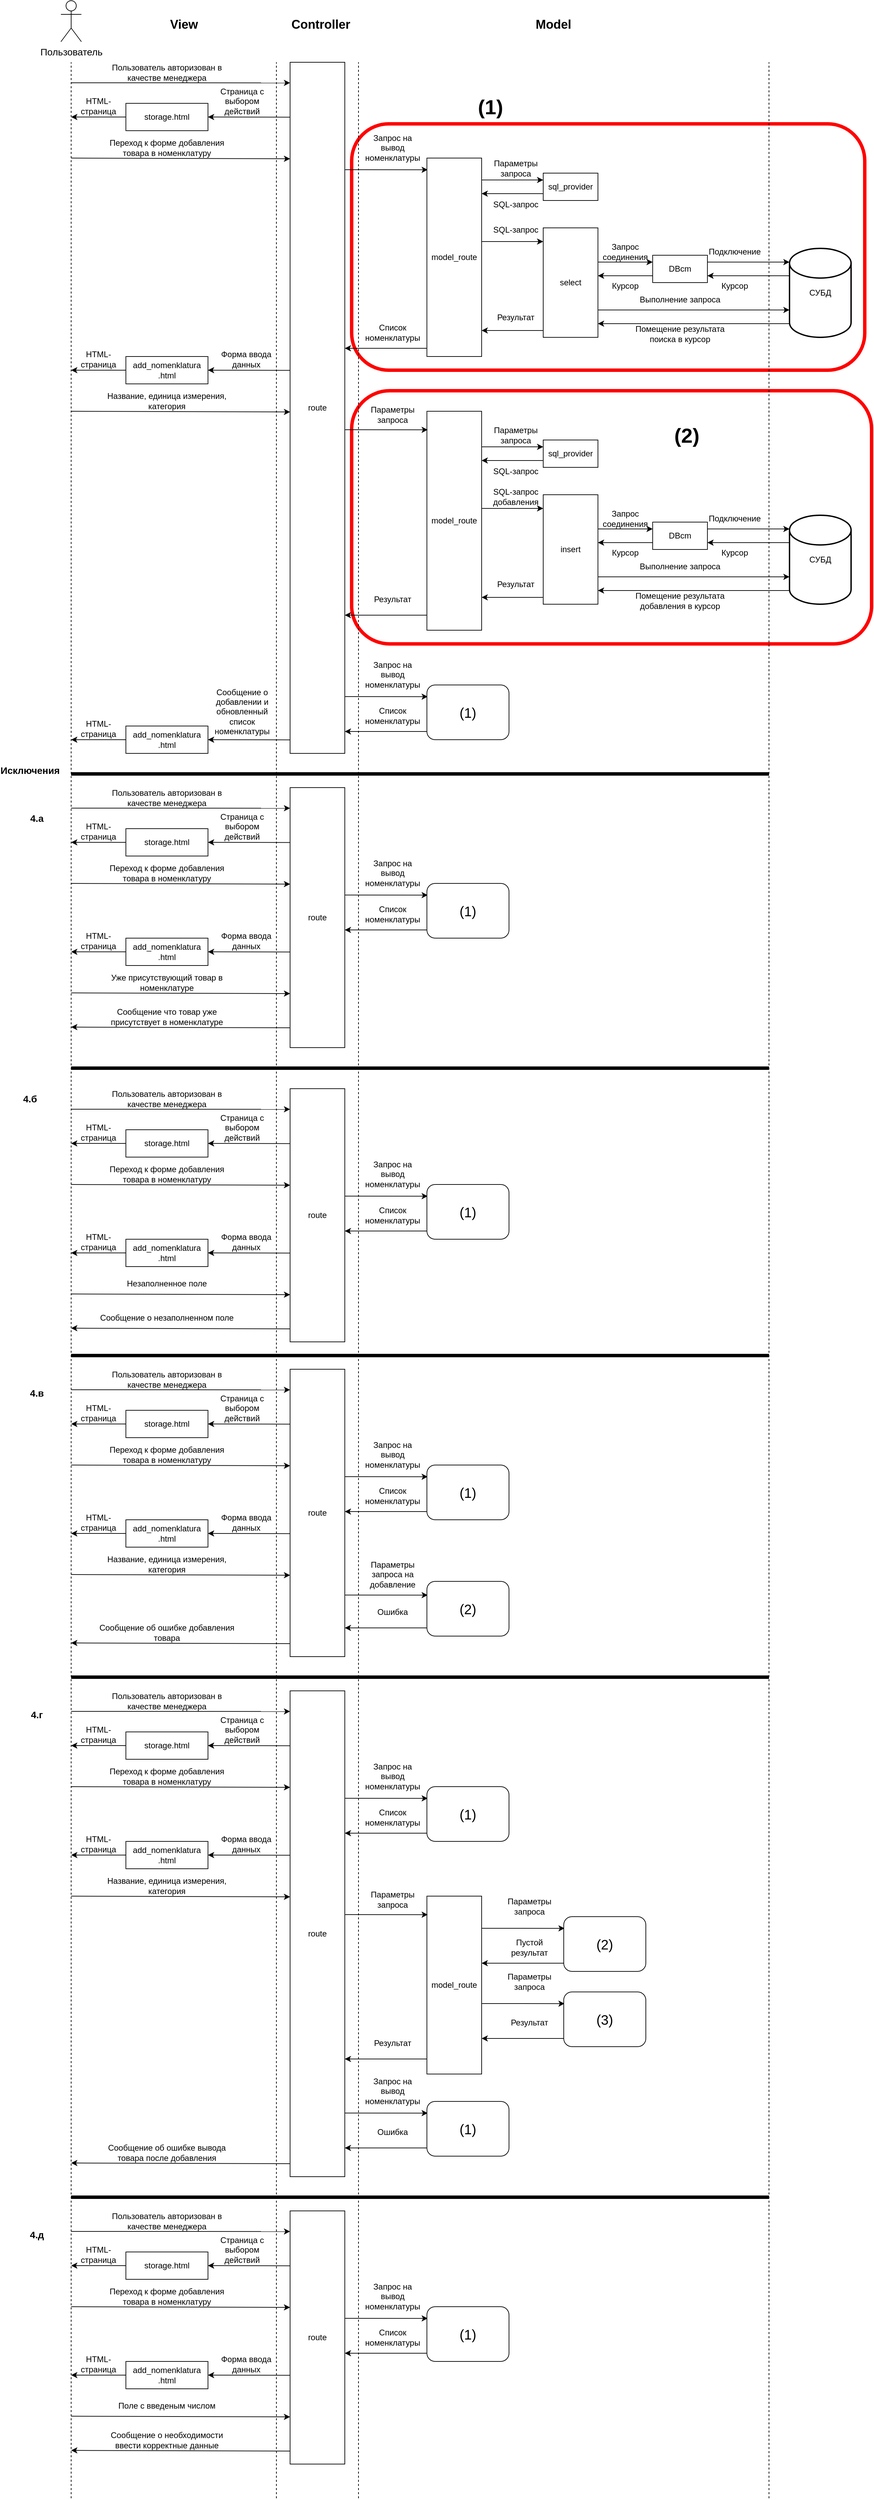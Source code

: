 <mxfile version="26.0.4">
  <diagram name="Страница — 1" id="qYMcQZidO0-yW6cIo81G">
    <mxGraphModel dx="1834" dy="844" grid="1" gridSize="10" guides="0" tooltips="1" connect="0" arrows="0" fold="1" page="0" pageScale="1" pageWidth="827" pageHeight="1169" math="0" shadow="0">
      <root>
        <mxCell id="0" />
        <mxCell id="1" parent="0" />
        <mxCell id="RGtAdJCoP5h75ATYD8qg-53" value="" style="rounded=1;whiteSpace=wrap;html=1;textOpacity=0;strokeWidth=5;perimeterSpacing=0;fillColor=none;strokeColor=#ff0000;" parent="1" vertex="1">
          <mxGeometry x="450" y="250" width="750" height="360" as="geometry" />
        </mxCell>
        <mxCell id="Lu8lod0RweKCpHLHDI5q-197" value="" style="rounded=1;whiteSpace=wrap;html=1;textOpacity=0;strokeWidth=5;perimeterSpacing=0;fillColor=none;strokeColor=#ff0000;" parent="1" vertex="1">
          <mxGeometry x="450" y="640" width="760" height="370" as="geometry" />
        </mxCell>
        <mxCell id="RGtAdJCoP5h75ATYD8qg-1" value="&lt;font style=&quot;font-size: 14px;&quot;&gt;Пользователь&lt;/font&gt;&lt;div style=&quot;font-size: 14px;&quot;&gt;&lt;br&gt;&lt;/div&gt;" style="shape=umlActor;verticalLabelPosition=bottom;verticalAlign=top;html=1;outlineConnect=0;" parent="1" vertex="1">
          <mxGeometry x="25" y="70" width="30" height="60" as="geometry" />
        </mxCell>
        <mxCell id="RGtAdJCoP5h75ATYD8qg-4" value="" style="endArrow=none;dashed=1;html=1;rounded=0;" parent="1" edge="1">
          <mxGeometry width="50" height="50" relative="1" as="geometry">
            <mxPoint x="40" y="3720" as="sourcePoint" />
            <mxPoint x="40" y="160" as="targetPoint" />
          </mxGeometry>
        </mxCell>
        <mxCell id="RGtAdJCoP5h75ATYD8qg-5" value="" style="endArrow=classic;html=1;rounded=0;entryX=0;entryY=0.051;entryDx=0;entryDy=0;entryPerimeter=0;" parent="1" edge="1">
          <mxGeometry width="50" height="50" relative="1" as="geometry">
            <mxPoint x="40" y="190" as="sourcePoint" />
            <mxPoint x="360" y="190.09" as="targetPoint" />
          </mxGeometry>
        </mxCell>
        <mxCell id="RGtAdJCoP5h75ATYD8qg-6" value="Пользователь авторизован в качестве менеджера" style="text;html=1;align=center;verticalAlign=middle;whiteSpace=wrap;rounded=0;" parent="1" vertex="1">
          <mxGeometry x="80" y="160" width="200" height="30" as="geometry" />
        </mxCell>
        <mxCell id="RGtAdJCoP5h75ATYD8qg-7" value="route" style="rounded=0;whiteSpace=wrap;html=1;" parent="1" vertex="1">
          <mxGeometry x="360" y="160" width="80" height="1010" as="geometry" />
        </mxCell>
        <mxCell id="RGtAdJCoP5h75ATYD8qg-8" value="model_route" style="rounded=0;whiteSpace=wrap;html=1;" parent="1" vertex="1">
          <mxGeometry x="560" y="670" width="80" height="320" as="geometry" />
        </mxCell>
        <mxCell id="RGtAdJCoP5h75ATYD8qg-27" value="" style="endArrow=classic;html=1;rounded=0;exitX=0;exitY=0.136;exitDx=0;exitDy=0;exitPerimeter=0;" parent="1" edge="1">
          <mxGeometry width="50" height="50" relative="1" as="geometry">
            <mxPoint x="360" y="240.24" as="sourcePoint" />
            <mxPoint x="240" y="240" as="targetPoint" />
          </mxGeometry>
        </mxCell>
        <mxCell id="RGtAdJCoP5h75ATYD8qg-28" value="storage.html" style="rounded=0;whiteSpace=wrap;html=1;" parent="1" vertex="1">
          <mxGeometry x="120" y="220" width="120" height="40" as="geometry" />
        </mxCell>
        <mxCell id="RGtAdJCoP5h75ATYD8qg-29" value="" style="endArrow=classic;html=1;rounded=0;" parent="1" edge="1">
          <mxGeometry width="50" height="50" relative="1" as="geometry">
            <mxPoint x="120" y="240" as="sourcePoint" />
            <mxPoint x="40" y="240" as="targetPoint" />
          </mxGeometry>
        </mxCell>
        <mxCell id="RGtAdJCoP5h75ATYD8qg-30" value="" style="endArrow=classic;html=1;rounded=0;" parent="1" edge="1">
          <mxGeometry width="50" height="50" relative="1" as="geometry">
            <mxPoint x="40" y="300" as="sourcePoint" />
            <mxPoint x="360" y="301" as="targetPoint" />
          </mxGeometry>
        </mxCell>
        <mxCell id="RGtAdJCoP5h75ATYD8qg-31" value="Страница с выбором действий" style="text;html=1;align=center;verticalAlign=middle;whiteSpace=wrap;rounded=0;" parent="1" vertex="1">
          <mxGeometry x="240" y="196" width="100" height="41" as="geometry" />
        </mxCell>
        <mxCell id="RGtAdJCoP5h75ATYD8qg-32" value="HTML-страница" style="text;html=1;align=center;verticalAlign=middle;whiteSpace=wrap;rounded=0;" parent="1" vertex="1">
          <mxGeometry x="40" y="210" width="80" height="27" as="geometry" />
        </mxCell>
        <mxCell id="RGtAdJCoP5h75ATYD8qg-33" value="Переход к форме добавления товара в номенклатуру" style="text;html=1;align=center;verticalAlign=middle;whiteSpace=wrap;rounded=0;" parent="1" vertex="1">
          <mxGeometry x="80" y="270" width="200" height="30" as="geometry" />
        </mxCell>
        <mxCell id="RGtAdJCoP5h75ATYD8qg-34" value="" style="endArrow=none;dashed=1;html=1;rounded=0;" parent="1" edge="1">
          <mxGeometry width="50" height="50" relative="1" as="geometry">
            <mxPoint x="340" y="3720" as="sourcePoint" />
            <mxPoint x="340" y="160" as="targetPoint" />
          </mxGeometry>
        </mxCell>
        <mxCell id="RGtAdJCoP5h75ATYD8qg-35" value="View" style="text;html=1;align=center;verticalAlign=middle;whiteSpace=wrap;rounded=0;fontSize=18;fontStyle=1" parent="1" vertex="1">
          <mxGeometry x="110" y="90" width="190" height="30" as="geometry" />
        </mxCell>
        <mxCell id="RGtAdJCoP5h75ATYD8qg-36" value="Controller" style="text;html=1;align=center;verticalAlign=middle;whiteSpace=wrap;rounded=0;fontSize=18;fontStyle=1" parent="1" vertex="1">
          <mxGeometry x="310" y="90" width="190" height="30" as="geometry" />
        </mxCell>
        <mxCell id="RGtAdJCoP5h75ATYD8qg-37" value="" style="endArrow=none;dashed=1;html=1;rounded=0;" parent="1" edge="1">
          <mxGeometry width="50" height="50" relative="1" as="geometry">
            <mxPoint x="460" y="3720" as="sourcePoint" />
            <mxPoint x="460" y="160" as="targetPoint" />
          </mxGeometry>
        </mxCell>
        <mxCell id="RGtAdJCoP5h75ATYD8qg-38" value="Model" style="text;html=1;align=center;verticalAlign=middle;whiteSpace=wrap;rounded=0;fontSize=18;fontStyle=1" parent="1" vertex="1">
          <mxGeometry x="650" y="90" width="190" height="30" as="geometry" />
        </mxCell>
        <mxCell id="RGtAdJCoP5h75ATYD8qg-39" value="" style="endArrow=none;dashed=1;html=1;rounded=0;" parent="1" edge="1">
          <mxGeometry width="50" height="50" relative="1" as="geometry">
            <mxPoint x="1060" y="3720" as="sourcePoint" />
            <mxPoint x="1060" y="160" as="targetPoint" />
          </mxGeometry>
        </mxCell>
        <mxCell id="RGtAdJCoP5h75ATYD8qg-54" value="(1)" style="text;html=1;align=center;verticalAlign=middle;whiteSpace=wrap;rounded=0;fontSize=30;fontStyle=1" parent="1" vertex="1">
          <mxGeometry x="633" y="210" width="40" height="30" as="geometry" />
        </mxCell>
        <mxCell id="RGtAdJCoP5h75ATYD8qg-55" value="&lt;font style=&quot;font-size: 14px;&quot;&gt;&lt;b&gt;Исключения&lt;/b&gt;&lt;/font&gt;" style="text;html=1;align=center;verticalAlign=middle;whiteSpace=wrap;rounded=0;" parent="1" vertex="1">
          <mxGeometry x="-60" y="1180" width="80" height="30" as="geometry" />
        </mxCell>
        <mxCell id="RGtAdJCoP5h75ATYD8qg-56" value="&lt;font style=&quot;font-size: 14px;&quot;&gt;&lt;b&gt;4.б&lt;/b&gt;&lt;/font&gt;" style="text;html=1;align=center;verticalAlign=middle;whiteSpace=wrap;rounded=0;" parent="1" vertex="1">
          <mxGeometry x="-60" y="1660" width="80" height="30" as="geometry" />
        </mxCell>
        <mxCell id="RGtAdJCoP5h75ATYD8qg-67" value="" style="endArrow=none;html=1;rounded=0;strokeWidth=5;" parent="1" edge="1">
          <mxGeometry width="50" height="50" relative="1" as="geometry">
            <mxPoint x="40" y="1200" as="sourcePoint" />
            <mxPoint x="1060" y="1200" as="targetPoint" />
          </mxGeometry>
        </mxCell>
        <mxCell id="HIFGjbyYwKrJUQ1s1TsJ-1" value="&lt;font style=&quot;font-size: 14px;&quot;&gt;&lt;b&gt;4.а&lt;/b&gt;&lt;/font&gt;" style="text;html=1;align=center;verticalAlign=middle;whiteSpace=wrap;rounded=0;" parent="1" vertex="1">
          <mxGeometry x="-50" y="1250" width="80" height="30" as="geometry" />
        </mxCell>
        <mxCell id="HIFGjbyYwKrJUQ1s1TsJ-7" value="" style="endArrow=none;html=1;rounded=0;strokeWidth=5;" parent="1" edge="1">
          <mxGeometry width="50" height="50" relative="1" as="geometry">
            <mxPoint x="40" y="1630" as="sourcePoint" />
            <mxPoint x="1060" y="1630" as="targetPoint" />
          </mxGeometry>
        </mxCell>
        <mxCell id="DdEWaxvUTUjRp04HUIm7-3" value="" style="endArrow=classic;html=1;rounded=0;exitX=0;exitY=0.136;exitDx=0;exitDy=0;exitPerimeter=0;" parent="1" edge="1">
          <mxGeometry width="50" height="50" relative="1" as="geometry">
            <mxPoint x="360" y="610.24" as="sourcePoint" />
            <mxPoint x="240" y="610" as="targetPoint" />
          </mxGeometry>
        </mxCell>
        <mxCell id="DdEWaxvUTUjRp04HUIm7-4" value="add_nomenklatura&lt;div&gt;.html&lt;/div&gt;" style="rounded=0;whiteSpace=wrap;html=1;" parent="1" vertex="1">
          <mxGeometry x="120" y="590" width="120" height="40" as="geometry" />
        </mxCell>
        <mxCell id="DdEWaxvUTUjRp04HUIm7-5" value="Форма ввода данных" style="text;html=1;align=center;verticalAlign=middle;whiteSpace=wrap;rounded=0;" parent="1" vertex="1">
          <mxGeometry x="256" y="580" width="80" height="27" as="geometry" />
        </mxCell>
        <mxCell id="DdEWaxvUTUjRp04HUIm7-6" value="HTML-страница" style="text;html=1;align=center;verticalAlign=middle;whiteSpace=wrap;rounded=0;" parent="1" vertex="1">
          <mxGeometry x="40" y="580" width="80" height="27" as="geometry" />
        </mxCell>
        <mxCell id="DdEWaxvUTUjRp04HUIm7-7" value="" style="endArrow=classic;html=1;rounded=0;" parent="1" edge="1">
          <mxGeometry width="50" height="50" relative="1" as="geometry">
            <mxPoint x="120" y="610" as="sourcePoint" />
            <mxPoint x="40" y="610" as="targetPoint" />
          </mxGeometry>
        </mxCell>
        <mxCell id="DdEWaxvUTUjRp04HUIm7-8" value="" style="endArrow=classic;html=1;rounded=0;" parent="1" edge="1">
          <mxGeometry width="50" height="50" relative="1" as="geometry">
            <mxPoint x="40" y="670" as="sourcePoint" />
            <mxPoint x="360" y="671" as="targetPoint" />
          </mxGeometry>
        </mxCell>
        <mxCell id="DdEWaxvUTUjRp04HUIm7-9" value="Название, единица измерения, категория" style="text;html=1;align=center;verticalAlign=middle;whiteSpace=wrap;rounded=0;" parent="1" vertex="1">
          <mxGeometry x="80" y="640" width="200" height="30" as="geometry" />
        </mxCell>
        <mxCell id="DdEWaxvUTUjRp04HUIm7-10" value="" style="endArrow=classic;html=1;rounded=0;entryX=0.016;entryY=0.063;entryDx=0;entryDy=0;entryPerimeter=0;" parent="1" edge="1">
          <mxGeometry width="50" height="50" relative="1" as="geometry">
            <mxPoint x="440" y="697" as="sourcePoint" />
            <mxPoint x="561.28" y="697.09" as="targetPoint" />
          </mxGeometry>
        </mxCell>
        <mxCell id="DdEWaxvUTUjRp04HUIm7-11" value="Параметры запроса" style="text;html=1;align=center;verticalAlign=middle;whiteSpace=wrap;rounded=0;" parent="1" vertex="1">
          <mxGeometry x="470" y="660" width="80" height="30" as="geometry" />
        </mxCell>
        <mxCell id="DdEWaxvUTUjRp04HUIm7-12" value="" style="endArrow=classic;html=1;rounded=0;" parent="1" edge="1">
          <mxGeometry width="50" height="50" relative="1" as="geometry">
            <mxPoint x="560" y="968" as="sourcePoint" />
            <mxPoint x="440" y="968" as="targetPoint" />
          </mxGeometry>
        </mxCell>
        <mxCell id="DdEWaxvUTUjRp04HUIm7-13" value="Результат" style="text;html=1;align=center;verticalAlign=middle;whiteSpace=wrap;rounded=0;" parent="1" vertex="1">
          <mxGeometry x="470" y="930" width="80" height="30" as="geometry" />
        </mxCell>
        <mxCell id="DdEWaxvUTUjRp04HUIm7-14" value="" style="endArrow=classic;html=1;rounded=0;exitX=0;exitY=0.136;exitDx=0;exitDy=0;exitPerimeter=0;" parent="1" edge="1">
          <mxGeometry width="50" height="50" relative="1" as="geometry">
            <mxPoint x="360" y="1150.24" as="sourcePoint" />
            <mxPoint x="240" y="1150" as="targetPoint" />
          </mxGeometry>
        </mxCell>
        <mxCell id="DdEWaxvUTUjRp04HUIm7-15" value="add_nomenklatura&lt;div&gt;.html&lt;/div&gt;" style="rounded=0;whiteSpace=wrap;html=1;" parent="1" vertex="1">
          <mxGeometry x="120" y="1130" width="120" height="40" as="geometry" />
        </mxCell>
        <mxCell id="DdEWaxvUTUjRp04HUIm7-16" value="Сообщение о добавлении и обновленный список номенклатуры" style="text;html=1;align=center;verticalAlign=middle;whiteSpace=wrap;rounded=0;" parent="1" vertex="1">
          <mxGeometry x="250" y="1070" width="80" height="77" as="geometry" />
        </mxCell>
        <mxCell id="DdEWaxvUTUjRp04HUIm7-17" value="HTML-страница" style="text;html=1;align=center;verticalAlign=middle;whiteSpace=wrap;rounded=0;" parent="1" vertex="1">
          <mxGeometry x="40" y="1120" width="80" height="27" as="geometry" />
        </mxCell>
        <mxCell id="DdEWaxvUTUjRp04HUIm7-18" value="" style="endArrow=classic;html=1;rounded=0;" parent="1" edge="1">
          <mxGeometry width="50" height="50" relative="1" as="geometry">
            <mxPoint x="120" y="1150" as="sourcePoint" />
            <mxPoint x="40" y="1150" as="targetPoint" />
          </mxGeometry>
        </mxCell>
        <mxCell id="DdEWaxvUTUjRp04HUIm7-94" value="&lt;font style=&quot;font-size: 14px;&quot;&gt;&lt;b&gt;4.в&lt;/b&gt;&lt;/font&gt;" style="text;html=1;align=center;verticalAlign=middle;whiteSpace=wrap;rounded=0;" parent="1" vertex="1">
          <mxGeometry x="-50" y="2090" width="80" height="30" as="geometry" />
        </mxCell>
        <mxCell id="DdEWaxvUTUjRp04HUIm7-95" value="" style="endArrow=none;html=1;rounded=0;strokeWidth=5;" parent="1" edge="1">
          <mxGeometry width="50" height="50" relative="1" as="geometry">
            <mxPoint x="40" y="2050" as="sourcePoint" />
            <mxPoint x="1060" y="2050" as="targetPoint" />
          </mxGeometry>
        </mxCell>
        <mxCell id="DdEWaxvUTUjRp04HUIm7-106" value="&lt;font style=&quot;font-size: 14px;&quot;&gt;&lt;b&gt;4.г&lt;/b&gt;&lt;/font&gt;" style="text;html=1;align=center;verticalAlign=middle;whiteSpace=wrap;rounded=0;" parent="1" vertex="1">
          <mxGeometry x="-50" y="2560" width="80" height="30" as="geometry" />
        </mxCell>
        <mxCell id="DdEWaxvUTUjRp04HUIm7-107" value="" style="endArrow=none;html=1;rounded=0;strokeWidth=5;" parent="1" edge="1">
          <mxGeometry width="50" height="50" relative="1" as="geometry">
            <mxPoint x="40" y="2520" as="sourcePoint" />
            <mxPoint x="1060" y="2520" as="targetPoint" />
          </mxGeometry>
        </mxCell>
        <mxCell id="Lu8lod0RweKCpHLHDI5q-1" value="sql_provider" style="rounded=0;whiteSpace=wrap;html=1;" parent="1" vertex="1">
          <mxGeometry x="730" y="712" width="80" height="40" as="geometry" />
        </mxCell>
        <mxCell id="Lu8lod0RweKCpHLHDI5q-2" value="insert" style="rounded=0;whiteSpace=wrap;html=1;" parent="1" vertex="1">
          <mxGeometry x="730" y="792" width="80" height="160" as="geometry" />
        </mxCell>
        <mxCell id="Lu8lod0RweKCpHLHDI5q-3" value="DBcm" style="rounded=0;whiteSpace=wrap;html=1;" parent="1" vertex="1">
          <mxGeometry x="890" y="832" width="80" height="40" as="geometry" />
        </mxCell>
        <mxCell id="Lu8lod0RweKCpHLHDI5q-4" value="СУБД" style="strokeWidth=2;html=1;shape=mxgraph.flowchart.database;whiteSpace=wrap;" parent="1" vertex="1">
          <mxGeometry x="1090" y="822" width="90" height="130" as="geometry" />
        </mxCell>
        <mxCell id="Lu8lod0RweKCpHLHDI5q-5" value="" style="endArrow=classic;html=1;rounded=0;" parent="1" edge="1">
          <mxGeometry width="50" height="50" relative="1" as="geometry">
            <mxPoint x="640" y="722" as="sourcePoint" />
            <mxPoint x="730" y="722" as="targetPoint" />
          </mxGeometry>
        </mxCell>
        <mxCell id="Lu8lod0RweKCpHLHDI5q-6" value="" style="endArrow=classic;html=1;rounded=0;" parent="1" edge="1">
          <mxGeometry width="50" height="50" relative="1" as="geometry">
            <mxPoint x="730" y="742" as="sourcePoint" />
            <mxPoint x="640" y="742" as="targetPoint" />
          </mxGeometry>
        </mxCell>
        <mxCell id="Lu8lod0RweKCpHLHDI5q-7" value="" style="endArrow=classic;html=1;rounded=0;" parent="1" edge="1">
          <mxGeometry width="50" height="50" relative="1" as="geometry">
            <mxPoint x="640" y="812" as="sourcePoint" />
            <mxPoint x="730" y="812" as="targetPoint" />
          </mxGeometry>
        </mxCell>
        <mxCell id="Lu8lod0RweKCpHLHDI5q-8" value="" style="endArrow=classic;html=1;rounded=0;" parent="1" edge="1">
          <mxGeometry width="50" height="50" relative="1" as="geometry">
            <mxPoint x="810" y="842" as="sourcePoint" />
            <mxPoint x="890" y="842" as="targetPoint" />
          </mxGeometry>
        </mxCell>
        <mxCell id="Lu8lod0RweKCpHLHDI5q-9" value="" style="endArrow=classic;html=1;rounded=0;" parent="1" edge="1">
          <mxGeometry width="50" height="50" relative="1" as="geometry">
            <mxPoint x="890" y="862" as="sourcePoint" />
            <mxPoint x="810" y="862" as="targetPoint" />
          </mxGeometry>
        </mxCell>
        <mxCell id="Lu8lod0RweKCpHLHDI5q-10" value="" style="endArrow=classic;html=1;rounded=0;entryX=0;entryY=0.154;entryDx=0;entryDy=0;entryPerimeter=0;" parent="1" target="Lu8lod0RweKCpHLHDI5q-4" edge="1">
          <mxGeometry width="50" height="50" relative="1" as="geometry">
            <mxPoint x="970" y="842" as="sourcePoint" />
            <mxPoint x="1050" y="842" as="targetPoint" />
          </mxGeometry>
        </mxCell>
        <mxCell id="Lu8lod0RweKCpHLHDI5q-11" value="" style="endArrow=classic;html=1;rounded=0;exitX=0;exitY=0.308;exitDx=0;exitDy=0;exitPerimeter=0;" parent="1" source="Lu8lod0RweKCpHLHDI5q-4" edge="1">
          <mxGeometry width="50" height="50" relative="1" as="geometry">
            <mxPoint x="1050" y="862" as="sourcePoint" />
            <mxPoint x="970" y="862" as="targetPoint" />
          </mxGeometry>
        </mxCell>
        <mxCell id="Lu8lod0RweKCpHLHDI5q-12" value="" style="endArrow=classic;html=1;rounded=0;entryX=0;entryY=0.692;entryDx=0;entryDy=0;entryPerimeter=0;" parent="1" target="Lu8lod0RweKCpHLHDI5q-4" edge="1">
          <mxGeometry width="50" height="50" relative="1" as="geometry">
            <mxPoint x="810" y="912" as="sourcePoint" />
            <mxPoint x="890" y="912" as="targetPoint" />
          </mxGeometry>
        </mxCell>
        <mxCell id="Lu8lod0RweKCpHLHDI5q-13" value="" style="endArrow=classic;html=1;rounded=0;exitX=0;exitY=0.846;exitDx=0;exitDy=0;exitPerimeter=0;" parent="1" source="Lu8lod0RweKCpHLHDI5q-4" edge="1">
          <mxGeometry width="50" height="50" relative="1" as="geometry">
            <mxPoint x="1050" y="932" as="sourcePoint" />
            <mxPoint x="810" y="932" as="targetPoint" />
          </mxGeometry>
        </mxCell>
        <mxCell id="Lu8lod0RweKCpHLHDI5q-14" value="" style="endArrow=classic;html=1;rounded=0;" parent="1" edge="1">
          <mxGeometry width="50" height="50" relative="1" as="geometry">
            <mxPoint x="730" y="942" as="sourcePoint" />
            <mxPoint x="640" y="942" as="targetPoint" />
          </mxGeometry>
        </mxCell>
        <mxCell id="Lu8lod0RweKCpHLHDI5q-15" value="Параметры запроса" style="text;html=1;align=center;verticalAlign=middle;whiteSpace=wrap;rounded=0;" parent="1" vertex="1">
          <mxGeometry x="650" y="690" width="80" height="30" as="geometry" />
        </mxCell>
        <mxCell id="Lu8lod0RweKCpHLHDI5q-16" value="SQL-запрос" style="text;html=1;align=center;verticalAlign=middle;whiteSpace=wrap;rounded=0;" parent="1" vertex="1">
          <mxGeometry x="650" y="745" width="80" height="26" as="geometry" />
        </mxCell>
        <mxCell id="Lu8lod0RweKCpHLHDI5q-17" value="SQL-запрос добавления" style="text;html=1;align=center;verticalAlign=middle;whiteSpace=wrap;rounded=0;" parent="1" vertex="1">
          <mxGeometry x="650" y="782" width="80" height="26" as="geometry" />
        </mxCell>
        <mxCell id="Lu8lod0RweKCpHLHDI5q-18" value="Запрос соединения" style="text;html=1;align=center;verticalAlign=middle;whiteSpace=wrap;rounded=0;" parent="1" vertex="1">
          <mxGeometry x="810" y="812" width="80" height="30" as="geometry" />
        </mxCell>
        <mxCell id="Lu8lod0RweKCpHLHDI5q-19" value="Курсор" style="text;html=1;align=center;verticalAlign=middle;whiteSpace=wrap;rounded=0;" parent="1" vertex="1">
          <mxGeometry x="810" y="862" width="80" height="30" as="geometry" />
        </mxCell>
        <mxCell id="Lu8lod0RweKCpHLHDI5q-20" value="Подключение" style="text;html=1;align=center;verticalAlign=middle;whiteSpace=wrap;rounded=0;" parent="1" vertex="1">
          <mxGeometry x="970" y="812" width="80" height="30" as="geometry" />
        </mxCell>
        <mxCell id="Lu8lod0RweKCpHLHDI5q-21" value="Курсор" style="text;html=1;align=center;verticalAlign=middle;whiteSpace=wrap;rounded=0;" parent="1" vertex="1">
          <mxGeometry x="970" y="862" width="80" height="30" as="geometry" />
        </mxCell>
        <mxCell id="Lu8lod0RweKCpHLHDI5q-22" value="Выполнение запроса" style="text;html=1;align=center;verticalAlign=middle;whiteSpace=wrap;rounded=0;" parent="1" vertex="1">
          <mxGeometry x="860" y="882" width="140" height="30" as="geometry" />
        </mxCell>
        <mxCell id="Lu8lod0RweKCpHLHDI5q-23" value="Помещение результата добавления в курсор" style="text;html=1;align=center;verticalAlign=middle;whiteSpace=wrap;rounded=0;" parent="1" vertex="1">
          <mxGeometry x="860" y="932" width="140" height="30" as="geometry" />
        </mxCell>
        <mxCell id="Lu8lod0RweKCpHLHDI5q-24" value="Результат" style="text;html=1;align=center;verticalAlign=middle;whiteSpace=wrap;rounded=0;" parent="1" vertex="1">
          <mxGeometry x="650" y="908" width="80" height="30" as="geometry" />
        </mxCell>
        <mxCell id="Lu8lod0RweKCpHLHDI5q-27" value="" style="endArrow=classic;html=1;rounded=0;entryX=0.016;entryY=0.063;entryDx=0;entryDy=0;entryPerimeter=0;" parent="1" edge="1">
          <mxGeometry width="50" height="50" relative="1" as="geometry">
            <mxPoint x="440" y="317" as="sourcePoint" />
            <mxPoint x="561.28" y="317.09" as="targetPoint" />
          </mxGeometry>
        </mxCell>
        <mxCell id="Lu8lod0RweKCpHLHDI5q-28" value="Запрос на вывод номенклатуры" style="text;html=1;align=center;verticalAlign=middle;whiteSpace=wrap;rounded=0;" parent="1" vertex="1">
          <mxGeometry x="470" y="260" width="80" height="50" as="geometry" />
        </mxCell>
        <mxCell id="Lu8lod0RweKCpHLHDI5q-29" value="model_route" style="rounded=0;whiteSpace=wrap;html=1;" parent="1" vertex="1">
          <mxGeometry x="560" y="300" width="80" height="290" as="geometry" />
        </mxCell>
        <mxCell id="Lu8lod0RweKCpHLHDI5q-30" value="sql_provider" style="rounded=0;whiteSpace=wrap;html=1;" parent="1" vertex="1">
          <mxGeometry x="730" y="322" width="80" height="40" as="geometry" />
        </mxCell>
        <mxCell id="Lu8lod0RweKCpHLHDI5q-31" value="select" style="rounded=0;whiteSpace=wrap;html=1;" parent="1" vertex="1">
          <mxGeometry x="730" y="402" width="80" height="160" as="geometry" />
        </mxCell>
        <mxCell id="Lu8lod0RweKCpHLHDI5q-32" value="DBcm" style="rounded=0;whiteSpace=wrap;html=1;" parent="1" vertex="1">
          <mxGeometry x="890" y="442" width="80" height="40" as="geometry" />
        </mxCell>
        <mxCell id="Lu8lod0RweKCpHLHDI5q-33" value="СУБД" style="strokeWidth=2;html=1;shape=mxgraph.flowchart.database;whiteSpace=wrap;" parent="1" vertex="1">
          <mxGeometry x="1090" y="432" width="90" height="130" as="geometry" />
        </mxCell>
        <mxCell id="Lu8lod0RweKCpHLHDI5q-34" value="" style="endArrow=classic;html=1;rounded=0;" parent="1" edge="1">
          <mxGeometry width="50" height="50" relative="1" as="geometry">
            <mxPoint x="640" y="332" as="sourcePoint" />
            <mxPoint x="730" y="332" as="targetPoint" />
          </mxGeometry>
        </mxCell>
        <mxCell id="Lu8lod0RweKCpHLHDI5q-35" value="" style="endArrow=classic;html=1;rounded=0;" parent="1" edge="1">
          <mxGeometry width="50" height="50" relative="1" as="geometry">
            <mxPoint x="730" y="352" as="sourcePoint" />
            <mxPoint x="640" y="352" as="targetPoint" />
          </mxGeometry>
        </mxCell>
        <mxCell id="Lu8lod0RweKCpHLHDI5q-36" value="" style="endArrow=classic;html=1;rounded=0;" parent="1" edge="1">
          <mxGeometry width="50" height="50" relative="1" as="geometry">
            <mxPoint x="640" y="422" as="sourcePoint" />
            <mxPoint x="730" y="422" as="targetPoint" />
          </mxGeometry>
        </mxCell>
        <mxCell id="Lu8lod0RweKCpHLHDI5q-37" value="" style="endArrow=classic;html=1;rounded=0;" parent="1" edge="1">
          <mxGeometry width="50" height="50" relative="1" as="geometry">
            <mxPoint x="810" y="452" as="sourcePoint" />
            <mxPoint x="890" y="452" as="targetPoint" />
          </mxGeometry>
        </mxCell>
        <mxCell id="Lu8lod0RweKCpHLHDI5q-38" value="" style="endArrow=classic;html=1;rounded=0;" parent="1" edge="1">
          <mxGeometry width="50" height="50" relative="1" as="geometry">
            <mxPoint x="890" y="472" as="sourcePoint" />
            <mxPoint x="810" y="472" as="targetPoint" />
          </mxGeometry>
        </mxCell>
        <mxCell id="Lu8lod0RweKCpHLHDI5q-39" value="" style="endArrow=classic;html=1;rounded=0;entryX=0;entryY=0.154;entryDx=0;entryDy=0;entryPerimeter=0;" parent="1" target="Lu8lod0RweKCpHLHDI5q-33" edge="1">
          <mxGeometry width="50" height="50" relative="1" as="geometry">
            <mxPoint x="970" y="452" as="sourcePoint" />
            <mxPoint x="1050" y="452" as="targetPoint" />
          </mxGeometry>
        </mxCell>
        <mxCell id="Lu8lod0RweKCpHLHDI5q-40" value="" style="endArrow=classic;html=1;rounded=0;exitX=0;exitY=0.308;exitDx=0;exitDy=0;exitPerimeter=0;" parent="1" source="Lu8lod0RweKCpHLHDI5q-33" edge="1">
          <mxGeometry width="50" height="50" relative="1" as="geometry">
            <mxPoint x="1050" y="472" as="sourcePoint" />
            <mxPoint x="970" y="472" as="targetPoint" />
          </mxGeometry>
        </mxCell>
        <mxCell id="Lu8lod0RweKCpHLHDI5q-41" value="" style="endArrow=classic;html=1;rounded=0;entryX=0;entryY=0.692;entryDx=0;entryDy=0;entryPerimeter=0;" parent="1" target="Lu8lod0RweKCpHLHDI5q-33" edge="1">
          <mxGeometry width="50" height="50" relative="1" as="geometry">
            <mxPoint x="810" y="522" as="sourcePoint" />
            <mxPoint x="890" y="522" as="targetPoint" />
          </mxGeometry>
        </mxCell>
        <mxCell id="Lu8lod0RweKCpHLHDI5q-42" value="" style="endArrow=classic;html=1;rounded=0;exitX=0;exitY=0.846;exitDx=0;exitDy=0;exitPerimeter=0;" parent="1" source="Lu8lod0RweKCpHLHDI5q-33" edge="1">
          <mxGeometry width="50" height="50" relative="1" as="geometry">
            <mxPoint x="1050" y="542" as="sourcePoint" />
            <mxPoint x="810" y="542" as="targetPoint" />
          </mxGeometry>
        </mxCell>
        <mxCell id="Lu8lod0RweKCpHLHDI5q-43" value="" style="endArrow=classic;html=1;rounded=0;" parent="1" edge="1">
          <mxGeometry width="50" height="50" relative="1" as="geometry">
            <mxPoint x="730" y="552" as="sourcePoint" />
            <mxPoint x="640" y="552" as="targetPoint" />
          </mxGeometry>
        </mxCell>
        <mxCell id="Lu8lod0RweKCpHLHDI5q-44" value="Параметры запроса" style="text;html=1;align=center;verticalAlign=middle;whiteSpace=wrap;rounded=0;" parent="1" vertex="1">
          <mxGeometry x="650" y="300" width="80" height="30" as="geometry" />
        </mxCell>
        <mxCell id="Lu8lod0RweKCpHLHDI5q-45" value="SQL-запрос" style="text;html=1;align=center;verticalAlign=middle;whiteSpace=wrap;rounded=0;" parent="1" vertex="1">
          <mxGeometry x="650" y="355" width="80" height="26" as="geometry" />
        </mxCell>
        <mxCell id="Lu8lod0RweKCpHLHDI5q-46" value="SQL-запрос" style="text;html=1;align=center;verticalAlign=middle;whiteSpace=wrap;rounded=0;" parent="1" vertex="1">
          <mxGeometry x="650" y="392" width="80" height="26" as="geometry" />
        </mxCell>
        <mxCell id="Lu8lod0RweKCpHLHDI5q-47" value="Запрос соединения" style="text;html=1;align=center;verticalAlign=middle;whiteSpace=wrap;rounded=0;" parent="1" vertex="1">
          <mxGeometry x="810" y="422" width="80" height="30" as="geometry" />
        </mxCell>
        <mxCell id="Lu8lod0RweKCpHLHDI5q-48" value="Курсор" style="text;html=1;align=center;verticalAlign=middle;whiteSpace=wrap;rounded=0;" parent="1" vertex="1">
          <mxGeometry x="810" y="472" width="80" height="30" as="geometry" />
        </mxCell>
        <mxCell id="Lu8lod0RweKCpHLHDI5q-49" value="Подключение" style="text;html=1;align=center;verticalAlign=middle;whiteSpace=wrap;rounded=0;" parent="1" vertex="1">
          <mxGeometry x="970" y="422" width="80" height="30" as="geometry" />
        </mxCell>
        <mxCell id="Lu8lod0RweKCpHLHDI5q-50" value="Курсор" style="text;html=1;align=center;verticalAlign=middle;whiteSpace=wrap;rounded=0;" parent="1" vertex="1">
          <mxGeometry x="970" y="472" width="80" height="30" as="geometry" />
        </mxCell>
        <mxCell id="Lu8lod0RweKCpHLHDI5q-51" value="Выполнение запроса" style="text;html=1;align=center;verticalAlign=middle;whiteSpace=wrap;rounded=0;" parent="1" vertex="1">
          <mxGeometry x="860" y="492" width="140" height="30" as="geometry" />
        </mxCell>
        <mxCell id="Lu8lod0RweKCpHLHDI5q-52" value="Помещение результата поиска в курсор" style="text;html=1;align=center;verticalAlign=middle;whiteSpace=wrap;rounded=0;" parent="1" vertex="1">
          <mxGeometry x="860" y="542" width="140" height="30" as="geometry" />
        </mxCell>
        <mxCell id="Lu8lod0RweKCpHLHDI5q-53" value="Результат" style="text;html=1;align=center;verticalAlign=middle;whiteSpace=wrap;rounded=0;" parent="1" vertex="1">
          <mxGeometry x="650" y="518" width="80" height="30" as="geometry" />
        </mxCell>
        <mxCell id="Lu8lod0RweKCpHLHDI5q-56" value="" style="endArrow=classic;html=1;rounded=0;" parent="1" edge="1">
          <mxGeometry width="50" height="50" relative="1" as="geometry">
            <mxPoint x="560" y="578" as="sourcePoint" />
            <mxPoint x="440" y="578" as="targetPoint" />
          </mxGeometry>
        </mxCell>
        <mxCell id="Lu8lod0RweKCpHLHDI5q-57" value="Список номенклатуры" style="text;html=1;align=center;verticalAlign=middle;whiteSpace=wrap;rounded=0;" parent="1" vertex="1">
          <mxGeometry x="470" y="540" width="80" height="30" as="geometry" />
        </mxCell>
        <mxCell id="Lu8lod0RweKCpHLHDI5q-58" value="" style="endArrow=classic;html=1;rounded=0;entryX=0.016;entryY=0.063;entryDx=0;entryDy=0;entryPerimeter=0;" parent="1" edge="1">
          <mxGeometry width="50" height="50" relative="1" as="geometry">
            <mxPoint x="440" y="1087" as="sourcePoint" />
            <mxPoint x="561.28" y="1087.09" as="targetPoint" />
          </mxGeometry>
        </mxCell>
        <mxCell id="Lu8lod0RweKCpHLHDI5q-59" value="Запрос на вывод номенклатуры" style="text;html=1;align=center;verticalAlign=middle;whiteSpace=wrap;rounded=0;" parent="1" vertex="1">
          <mxGeometry x="470" y="1030" width="80" height="50" as="geometry" />
        </mxCell>
        <mxCell id="Lu8lod0RweKCpHLHDI5q-60" value="" style="endArrow=classic;html=1;rounded=0;" parent="1" edge="1">
          <mxGeometry width="50" height="50" relative="1" as="geometry">
            <mxPoint x="560" y="1138" as="sourcePoint" />
            <mxPoint x="440" y="1138" as="targetPoint" />
          </mxGeometry>
        </mxCell>
        <mxCell id="Lu8lod0RweKCpHLHDI5q-61" value="Список номенклатуры" style="text;html=1;align=center;verticalAlign=middle;whiteSpace=wrap;rounded=0;" parent="1" vertex="1">
          <mxGeometry x="470" y="1100" width="80" height="30" as="geometry" />
        </mxCell>
        <mxCell id="Lu8lod0RweKCpHLHDI5q-62" value="&lt;font style=&quot;font-size: 20px;&quot;&gt;(1)&lt;/font&gt;" style="rounded=1;whiteSpace=wrap;html=1;" parent="1" vertex="1">
          <mxGeometry x="560" y="1070" width="120" height="80" as="geometry" />
        </mxCell>
        <mxCell id="Lu8lod0RweKCpHLHDI5q-73" value="" style="endArrow=classic;html=1;rounded=0;entryX=0;entryY=0.051;entryDx=0;entryDy=0;entryPerimeter=0;" parent="1" edge="1">
          <mxGeometry width="50" height="50" relative="1" as="geometry">
            <mxPoint x="40" y="1250" as="sourcePoint" />
            <mxPoint x="360" y="1250.09" as="targetPoint" />
          </mxGeometry>
        </mxCell>
        <mxCell id="Lu8lod0RweKCpHLHDI5q-74" value="Пользователь авторизован в качестве менеджера" style="text;html=1;align=center;verticalAlign=middle;whiteSpace=wrap;rounded=0;" parent="1" vertex="1">
          <mxGeometry x="80" y="1220" width="200" height="30" as="geometry" />
        </mxCell>
        <mxCell id="Lu8lod0RweKCpHLHDI5q-75" value="route" style="rounded=0;whiteSpace=wrap;html=1;" parent="1" vertex="1">
          <mxGeometry x="360" y="1220" width="80" height="380" as="geometry" />
        </mxCell>
        <mxCell id="Lu8lod0RweKCpHLHDI5q-91" value="" style="endArrow=classic;html=1;rounded=0;exitX=0;exitY=0.136;exitDx=0;exitDy=0;exitPerimeter=0;" parent="1" edge="1">
          <mxGeometry width="50" height="50" relative="1" as="geometry">
            <mxPoint x="360" y="1300.24" as="sourcePoint" />
            <mxPoint x="240" y="1300" as="targetPoint" />
          </mxGeometry>
        </mxCell>
        <mxCell id="Lu8lod0RweKCpHLHDI5q-92" value="storage.html" style="rounded=0;whiteSpace=wrap;html=1;" parent="1" vertex="1">
          <mxGeometry x="120" y="1280" width="120" height="40" as="geometry" />
        </mxCell>
        <mxCell id="Lu8lod0RweKCpHLHDI5q-93" value="" style="endArrow=classic;html=1;rounded=0;" parent="1" edge="1">
          <mxGeometry width="50" height="50" relative="1" as="geometry">
            <mxPoint x="120" y="1300" as="sourcePoint" />
            <mxPoint x="40" y="1300" as="targetPoint" />
          </mxGeometry>
        </mxCell>
        <mxCell id="Lu8lod0RweKCpHLHDI5q-94" value="" style="endArrow=classic;html=1;rounded=0;" parent="1" edge="1">
          <mxGeometry width="50" height="50" relative="1" as="geometry">
            <mxPoint x="40" y="1360" as="sourcePoint" />
            <mxPoint x="360" y="1361" as="targetPoint" />
          </mxGeometry>
        </mxCell>
        <mxCell id="Lu8lod0RweKCpHLHDI5q-95" value="Страница с выбором действий" style="text;html=1;align=center;verticalAlign=middle;whiteSpace=wrap;rounded=0;" parent="1" vertex="1">
          <mxGeometry x="240" y="1256" width="100" height="41" as="geometry" />
        </mxCell>
        <mxCell id="Lu8lod0RweKCpHLHDI5q-96" value="HTML-страница" style="text;html=1;align=center;verticalAlign=middle;whiteSpace=wrap;rounded=0;" parent="1" vertex="1">
          <mxGeometry x="40" y="1270" width="80" height="27" as="geometry" />
        </mxCell>
        <mxCell id="Lu8lod0RweKCpHLHDI5q-97" value="Переход к форме добавления товара в номенклатуру" style="text;html=1;align=center;verticalAlign=middle;whiteSpace=wrap;rounded=0;" parent="1" vertex="1">
          <mxGeometry x="80" y="1330" width="200" height="30" as="geometry" />
        </mxCell>
        <mxCell id="Lu8lod0RweKCpHLHDI5q-109" value="" style="endArrow=classic;html=1;rounded=0;exitX=0;exitY=0.136;exitDx=0;exitDy=0;exitPerimeter=0;" parent="1" edge="1">
          <mxGeometry width="50" height="50" relative="1" as="geometry">
            <mxPoint x="360" y="1460.24" as="sourcePoint" />
            <mxPoint x="240" y="1460" as="targetPoint" />
          </mxGeometry>
        </mxCell>
        <mxCell id="Lu8lod0RweKCpHLHDI5q-110" value="add_nomenklatura&lt;div&gt;.html&lt;/div&gt;" style="rounded=0;whiteSpace=wrap;html=1;" parent="1" vertex="1">
          <mxGeometry x="120" y="1440" width="120" height="40" as="geometry" />
        </mxCell>
        <mxCell id="Lu8lod0RweKCpHLHDI5q-111" value="Форма ввода данных" style="text;html=1;align=center;verticalAlign=middle;whiteSpace=wrap;rounded=0;" parent="1" vertex="1">
          <mxGeometry x="256" y="1430" width="80" height="27" as="geometry" />
        </mxCell>
        <mxCell id="Lu8lod0RweKCpHLHDI5q-112" value="HTML-страница" style="text;html=1;align=center;verticalAlign=middle;whiteSpace=wrap;rounded=0;" parent="1" vertex="1">
          <mxGeometry x="40" y="1430" width="80" height="27" as="geometry" />
        </mxCell>
        <mxCell id="Lu8lod0RweKCpHLHDI5q-113" value="" style="endArrow=classic;html=1;rounded=0;" parent="1" edge="1">
          <mxGeometry width="50" height="50" relative="1" as="geometry">
            <mxPoint x="120" y="1460" as="sourcePoint" />
            <mxPoint x="40" y="1460" as="targetPoint" />
          </mxGeometry>
        </mxCell>
        <mxCell id="Lu8lod0RweKCpHLHDI5q-114" value="" style="endArrow=classic;html=1;rounded=0;" parent="1" edge="1">
          <mxGeometry width="50" height="50" relative="1" as="geometry">
            <mxPoint x="40" y="1520" as="sourcePoint" />
            <mxPoint x="360" y="1521" as="targetPoint" />
          </mxGeometry>
        </mxCell>
        <mxCell id="Lu8lod0RweKCpHLHDI5q-115" value="Уже присутствующий товар в номенклатуре" style="text;html=1;align=center;verticalAlign=middle;whiteSpace=wrap;rounded=0;" parent="1" vertex="1">
          <mxGeometry x="80" y="1490" width="200" height="30" as="geometry" />
        </mxCell>
        <mxCell id="Lu8lod0RweKCpHLHDI5q-183" value="" style="endArrow=classic;html=1;rounded=0;entryX=0.016;entryY=0.063;entryDx=0;entryDy=0;entryPerimeter=0;" parent="1" edge="1">
          <mxGeometry width="50" height="50" relative="1" as="geometry">
            <mxPoint x="440" y="1377" as="sourcePoint" />
            <mxPoint x="561.28" y="1377.09" as="targetPoint" />
          </mxGeometry>
        </mxCell>
        <mxCell id="Lu8lod0RweKCpHLHDI5q-184" value="Запрос на вывод номенклатуры" style="text;html=1;align=center;verticalAlign=middle;whiteSpace=wrap;rounded=0;" parent="1" vertex="1">
          <mxGeometry x="470" y="1320" width="80" height="50" as="geometry" />
        </mxCell>
        <mxCell id="Lu8lod0RweKCpHLHDI5q-185" value="" style="endArrow=classic;html=1;rounded=0;" parent="1" edge="1">
          <mxGeometry width="50" height="50" relative="1" as="geometry">
            <mxPoint x="560" y="1428" as="sourcePoint" />
            <mxPoint x="440" y="1428" as="targetPoint" />
          </mxGeometry>
        </mxCell>
        <mxCell id="Lu8lod0RweKCpHLHDI5q-186" value="Список номенклатуры" style="text;html=1;align=center;verticalAlign=middle;whiteSpace=wrap;rounded=0;" parent="1" vertex="1">
          <mxGeometry x="470" y="1390" width="80" height="30" as="geometry" />
        </mxCell>
        <mxCell id="Lu8lod0RweKCpHLHDI5q-187" value="&lt;font style=&quot;font-size: 20px;&quot;&gt;(1)&lt;/font&gt;" style="rounded=1;whiteSpace=wrap;html=1;" parent="1" vertex="1">
          <mxGeometry x="560" y="1360" width="120" height="80" as="geometry" />
        </mxCell>
        <mxCell id="Lu8lod0RweKCpHLHDI5q-195" value="" style="endArrow=classic;html=1;rounded=0;" parent="1" edge="1">
          <mxGeometry width="50" height="50" relative="1" as="geometry">
            <mxPoint x="360" y="1571" as="sourcePoint" />
            <mxPoint x="40" y="1570" as="targetPoint" />
          </mxGeometry>
        </mxCell>
        <mxCell id="Lu8lod0RweKCpHLHDI5q-196" value="Сообщение что товар уже присутствует в номенклатуре" style="text;html=1;align=center;verticalAlign=middle;whiteSpace=wrap;rounded=0;" parent="1" vertex="1">
          <mxGeometry x="80" y="1540" width="200" height="30" as="geometry" />
        </mxCell>
        <mxCell id="Lu8lod0RweKCpHLHDI5q-198" value="(2)" style="text;html=1;align=center;verticalAlign=middle;whiteSpace=wrap;rounded=0;fontSize=30;fontStyle=1" parent="1" vertex="1">
          <mxGeometry x="920" y="690" width="40" height="30" as="geometry" />
        </mxCell>
        <mxCell id="Lu8lod0RweKCpHLHDI5q-200" value="" style="endArrow=classic;html=1;rounded=0;entryX=0;entryY=0.051;entryDx=0;entryDy=0;entryPerimeter=0;" parent="1" edge="1">
          <mxGeometry width="50" height="50" relative="1" as="geometry">
            <mxPoint x="40" y="1690" as="sourcePoint" />
            <mxPoint x="360" y="1690.09" as="targetPoint" />
          </mxGeometry>
        </mxCell>
        <mxCell id="Lu8lod0RweKCpHLHDI5q-201" value="Пользователь авторизован в качестве менеджера" style="text;html=1;align=center;verticalAlign=middle;whiteSpace=wrap;rounded=0;" parent="1" vertex="1">
          <mxGeometry x="80" y="1660" width="200" height="30" as="geometry" />
        </mxCell>
        <mxCell id="Lu8lod0RweKCpHLHDI5q-202" value="" style="endArrow=classic;html=1;rounded=0;exitX=0;exitY=0.136;exitDx=0;exitDy=0;exitPerimeter=0;" parent="1" edge="1">
          <mxGeometry width="50" height="50" relative="1" as="geometry">
            <mxPoint x="360" y="1740.24" as="sourcePoint" />
            <mxPoint x="240" y="1740" as="targetPoint" />
          </mxGeometry>
        </mxCell>
        <mxCell id="Lu8lod0RweKCpHLHDI5q-203" value="storage.html" style="rounded=0;whiteSpace=wrap;html=1;" parent="1" vertex="1">
          <mxGeometry x="120" y="1720" width="120" height="40" as="geometry" />
        </mxCell>
        <mxCell id="Lu8lod0RweKCpHLHDI5q-204" value="" style="endArrow=classic;html=1;rounded=0;" parent="1" edge="1">
          <mxGeometry width="50" height="50" relative="1" as="geometry">
            <mxPoint x="120" y="1740" as="sourcePoint" />
            <mxPoint x="40" y="1740" as="targetPoint" />
          </mxGeometry>
        </mxCell>
        <mxCell id="Lu8lod0RweKCpHLHDI5q-205" value="" style="endArrow=classic;html=1;rounded=0;" parent="1" edge="1">
          <mxGeometry width="50" height="50" relative="1" as="geometry">
            <mxPoint x="40" y="1800" as="sourcePoint" />
            <mxPoint x="360" y="1801" as="targetPoint" />
          </mxGeometry>
        </mxCell>
        <mxCell id="Lu8lod0RweKCpHLHDI5q-206" value="Страница с выбором действий" style="text;html=1;align=center;verticalAlign=middle;whiteSpace=wrap;rounded=0;" parent="1" vertex="1">
          <mxGeometry x="240" y="1696" width="100" height="41" as="geometry" />
        </mxCell>
        <mxCell id="Lu8lod0RweKCpHLHDI5q-207" value="HTML-страница" style="text;html=1;align=center;verticalAlign=middle;whiteSpace=wrap;rounded=0;" parent="1" vertex="1">
          <mxGeometry x="40" y="1710" width="80" height="27" as="geometry" />
        </mxCell>
        <mxCell id="Lu8lod0RweKCpHLHDI5q-208" value="Переход к форме добавления товара в номенклатуру" style="text;html=1;align=center;verticalAlign=middle;whiteSpace=wrap;rounded=0;" parent="1" vertex="1">
          <mxGeometry x="80" y="1770" width="200" height="30" as="geometry" />
        </mxCell>
        <mxCell id="Lu8lod0RweKCpHLHDI5q-209" value="" style="endArrow=classic;html=1;rounded=0;exitX=0;exitY=0.136;exitDx=0;exitDy=0;exitPerimeter=0;" parent="1" edge="1">
          <mxGeometry width="50" height="50" relative="1" as="geometry">
            <mxPoint x="360" y="1900.24" as="sourcePoint" />
            <mxPoint x="240" y="1900" as="targetPoint" />
          </mxGeometry>
        </mxCell>
        <mxCell id="Lu8lod0RweKCpHLHDI5q-210" value="add_nomenklatura&lt;div&gt;.html&lt;/div&gt;" style="rounded=0;whiteSpace=wrap;html=1;" parent="1" vertex="1">
          <mxGeometry x="120" y="1880" width="120" height="40" as="geometry" />
        </mxCell>
        <mxCell id="Lu8lod0RweKCpHLHDI5q-211" value="Форма ввода данных" style="text;html=1;align=center;verticalAlign=middle;whiteSpace=wrap;rounded=0;" parent="1" vertex="1">
          <mxGeometry x="256" y="1870" width="80" height="27" as="geometry" />
        </mxCell>
        <mxCell id="Lu8lod0RweKCpHLHDI5q-212" value="HTML-страница" style="text;html=1;align=center;verticalAlign=middle;whiteSpace=wrap;rounded=0;" parent="1" vertex="1">
          <mxGeometry x="40" y="1870" width="80" height="27" as="geometry" />
        </mxCell>
        <mxCell id="Lu8lod0RweKCpHLHDI5q-213" value="" style="endArrow=classic;html=1;rounded=0;" parent="1" edge="1">
          <mxGeometry width="50" height="50" relative="1" as="geometry">
            <mxPoint x="120" y="1900" as="sourcePoint" />
            <mxPoint x="40" y="1900" as="targetPoint" />
          </mxGeometry>
        </mxCell>
        <mxCell id="Lu8lod0RweKCpHLHDI5q-214" value="" style="endArrow=classic;html=1;rounded=0;" parent="1" edge="1">
          <mxGeometry width="50" height="50" relative="1" as="geometry">
            <mxPoint x="40" y="1960" as="sourcePoint" />
            <mxPoint x="360" y="1961" as="targetPoint" />
          </mxGeometry>
        </mxCell>
        <mxCell id="Lu8lod0RweKCpHLHDI5q-215" value="Незаполненное поле" style="text;html=1;align=center;verticalAlign=middle;whiteSpace=wrap;rounded=0;" parent="1" vertex="1">
          <mxGeometry x="80" y="1930" width="200" height="30" as="geometry" />
        </mxCell>
        <mxCell id="Lu8lod0RweKCpHLHDI5q-218" value="" style="endArrow=classic;html=1;rounded=0;entryX=0.016;entryY=0.063;entryDx=0;entryDy=0;entryPerimeter=0;" parent="1" edge="1">
          <mxGeometry width="50" height="50" relative="1" as="geometry">
            <mxPoint x="440" y="1817" as="sourcePoint" />
            <mxPoint x="561.28" y="1817.09" as="targetPoint" />
          </mxGeometry>
        </mxCell>
        <mxCell id="Lu8lod0RweKCpHLHDI5q-219" value="Запрос на вывод номенклатуры" style="text;html=1;align=center;verticalAlign=middle;whiteSpace=wrap;rounded=0;" parent="1" vertex="1">
          <mxGeometry x="470" y="1760" width="80" height="50" as="geometry" />
        </mxCell>
        <mxCell id="Lu8lod0RweKCpHLHDI5q-220" value="" style="endArrow=classic;html=1;rounded=0;" parent="1" edge="1">
          <mxGeometry width="50" height="50" relative="1" as="geometry">
            <mxPoint x="560" y="1868" as="sourcePoint" />
            <mxPoint x="440" y="1868" as="targetPoint" />
          </mxGeometry>
        </mxCell>
        <mxCell id="Lu8lod0RweKCpHLHDI5q-221" value="Список номенклатуры" style="text;html=1;align=center;verticalAlign=middle;whiteSpace=wrap;rounded=0;" parent="1" vertex="1">
          <mxGeometry x="470" y="1830" width="80" height="30" as="geometry" />
        </mxCell>
        <mxCell id="Lu8lod0RweKCpHLHDI5q-222" value="&lt;font style=&quot;font-size: 20px;&quot;&gt;(1)&lt;/font&gt;" style="rounded=1;whiteSpace=wrap;html=1;" parent="1" vertex="1">
          <mxGeometry x="560" y="1800" width="120" height="80" as="geometry" />
        </mxCell>
        <mxCell id="Lu8lod0RweKCpHLHDI5q-223" value="route" style="rounded=0;whiteSpace=wrap;html=1;" parent="1" vertex="1">
          <mxGeometry x="360" y="1660" width="80" height="370" as="geometry" />
        </mxCell>
        <mxCell id="Lu8lod0RweKCpHLHDI5q-234" value="" style="endArrow=classic;html=1;rounded=0;" parent="1" edge="1">
          <mxGeometry width="50" height="50" relative="1" as="geometry">
            <mxPoint x="360" y="2011" as="sourcePoint" />
            <mxPoint x="40" y="2010" as="targetPoint" />
          </mxGeometry>
        </mxCell>
        <mxCell id="Lu8lod0RweKCpHLHDI5q-235" value="Сообщение о незаполненном поле" style="text;html=1;align=center;verticalAlign=middle;whiteSpace=wrap;rounded=0;" parent="1" vertex="1">
          <mxGeometry x="80" y="1980" width="200" height="30" as="geometry" />
        </mxCell>
        <mxCell id="Lu8lod0RweKCpHLHDI5q-236" value="" style="endArrow=classic;html=1;rounded=0;entryX=0;entryY=0.051;entryDx=0;entryDy=0;entryPerimeter=0;" parent="1" edge="1">
          <mxGeometry width="50" height="50" relative="1" as="geometry">
            <mxPoint x="40" y="2100" as="sourcePoint" />
            <mxPoint x="360" y="2100.09" as="targetPoint" />
          </mxGeometry>
        </mxCell>
        <mxCell id="Lu8lod0RweKCpHLHDI5q-237" value="Пользователь авторизован в качестве менеджера" style="text;html=1;align=center;verticalAlign=middle;whiteSpace=wrap;rounded=0;" parent="1" vertex="1">
          <mxGeometry x="80" y="2070" width="200" height="30" as="geometry" />
        </mxCell>
        <mxCell id="Lu8lod0RweKCpHLHDI5q-238" value="" style="endArrow=classic;html=1;rounded=0;exitX=0;exitY=0.136;exitDx=0;exitDy=0;exitPerimeter=0;" parent="1" edge="1">
          <mxGeometry width="50" height="50" relative="1" as="geometry">
            <mxPoint x="360" y="2150.24" as="sourcePoint" />
            <mxPoint x="240" y="2150" as="targetPoint" />
          </mxGeometry>
        </mxCell>
        <mxCell id="Lu8lod0RweKCpHLHDI5q-239" value="storage.html" style="rounded=0;whiteSpace=wrap;html=1;" parent="1" vertex="1">
          <mxGeometry x="120" y="2130" width="120" height="40" as="geometry" />
        </mxCell>
        <mxCell id="Lu8lod0RweKCpHLHDI5q-240" value="" style="endArrow=classic;html=1;rounded=0;" parent="1" edge="1">
          <mxGeometry width="50" height="50" relative="1" as="geometry">
            <mxPoint x="120" y="2150" as="sourcePoint" />
            <mxPoint x="40" y="2150" as="targetPoint" />
          </mxGeometry>
        </mxCell>
        <mxCell id="Lu8lod0RweKCpHLHDI5q-241" value="" style="endArrow=classic;html=1;rounded=0;" parent="1" edge="1">
          <mxGeometry width="50" height="50" relative="1" as="geometry">
            <mxPoint x="40" y="2210" as="sourcePoint" />
            <mxPoint x="360" y="2211" as="targetPoint" />
          </mxGeometry>
        </mxCell>
        <mxCell id="Lu8lod0RweKCpHLHDI5q-242" value="Страница с выбором действий" style="text;html=1;align=center;verticalAlign=middle;whiteSpace=wrap;rounded=0;" parent="1" vertex="1">
          <mxGeometry x="240" y="2106" width="100" height="41" as="geometry" />
        </mxCell>
        <mxCell id="Lu8lod0RweKCpHLHDI5q-243" value="HTML-страница" style="text;html=1;align=center;verticalAlign=middle;whiteSpace=wrap;rounded=0;" parent="1" vertex="1">
          <mxGeometry x="40" y="2120" width="80" height="27" as="geometry" />
        </mxCell>
        <mxCell id="Lu8lod0RweKCpHLHDI5q-244" value="Переход к форме добавления товара в номенклатуру" style="text;html=1;align=center;verticalAlign=middle;whiteSpace=wrap;rounded=0;" parent="1" vertex="1">
          <mxGeometry x="80" y="2180" width="200" height="30" as="geometry" />
        </mxCell>
        <mxCell id="Lu8lod0RweKCpHLHDI5q-245" value="" style="endArrow=classic;html=1;rounded=0;exitX=0;exitY=0.136;exitDx=0;exitDy=0;exitPerimeter=0;" parent="1" edge="1">
          <mxGeometry width="50" height="50" relative="1" as="geometry">
            <mxPoint x="360" y="2310.24" as="sourcePoint" />
            <mxPoint x="240" y="2310" as="targetPoint" />
          </mxGeometry>
        </mxCell>
        <mxCell id="Lu8lod0RweKCpHLHDI5q-246" value="add_nomenklatura&lt;div&gt;.html&lt;/div&gt;" style="rounded=0;whiteSpace=wrap;html=1;" parent="1" vertex="1">
          <mxGeometry x="120" y="2290" width="120" height="40" as="geometry" />
        </mxCell>
        <mxCell id="Lu8lod0RweKCpHLHDI5q-247" value="Форма ввода данных" style="text;html=1;align=center;verticalAlign=middle;whiteSpace=wrap;rounded=0;" parent="1" vertex="1">
          <mxGeometry x="256" y="2280" width="80" height="27" as="geometry" />
        </mxCell>
        <mxCell id="Lu8lod0RweKCpHLHDI5q-248" value="HTML-страница" style="text;html=1;align=center;verticalAlign=middle;whiteSpace=wrap;rounded=0;" parent="1" vertex="1">
          <mxGeometry x="40" y="2280" width="80" height="27" as="geometry" />
        </mxCell>
        <mxCell id="Lu8lod0RweKCpHLHDI5q-249" value="" style="endArrow=classic;html=1;rounded=0;" parent="1" edge="1">
          <mxGeometry width="50" height="50" relative="1" as="geometry">
            <mxPoint x="120" y="2310" as="sourcePoint" />
            <mxPoint x="40" y="2310" as="targetPoint" />
          </mxGeometry>
        </mxCell>
        <mxCell id="Lu8lod0RweKCpHLHDI5q-250" value="" style="endArrow=classic;html=1;rounded=0;" parent="1" edge="1">
          <mxGeometry width="50" height="50" relative="1" as="geometry">
            <mxPoint x="40" y="2370" as="sourcePoint" />
            <mxPoint x="360" y="2371" as="targetPoint" />
          </mxGeometry>
        </mxCell>
        <mxCell id="Lu8lod0RweKCpHLHDI5q-251" value="Название, единица измерения, категория" style="text;html=1;align=center;verticalAlign=middle;whiteSpace=wrap;rounded=0;" parent="1" vertex="1">
          <mxGeometry x="80" y="2340" width="200" height="30" as="geometry" />
        </mxCell>
        <mxCell id="Lu8lod0RweKCpHLHDI5q-252" value="" style="endArrow=classic;html=1;rounded=0;entryX=0.016;entryY=0.063;entryDx=0;entryDy=0;entryPerimeter=0;" parent="1" edge="1">
          <mxGeometry width="50" height="50" relative="1" as="geometry">
            <mxPoint x="440" y="2227" as="sourcePoint" />
            <mxPoint x="561.28" y="2227.09" as="targetPoint" />
          </mxGeometry>
        </mxCell>
        <mxCell id="Lu8lod0RweKCpHLHDI5q-253" value="Запрос на вывод номенклатуры" style="text;html=1;align=center;verticalAlign=middle;whiteSpace=wrap;rounded=0;" parent="1" vertex="1">
          <mxGeometry x="470" y="2170" width="80" height="50" as="geometry" />
        </mxCell>
        <mxCell id="Lu8lod0RweKCpHLHDI5q-254" value="" style="endArrow=classic;html=1;rounded=0;" parent="1" edge="1">
          <mxGeometry width="50" height="50" relative="1" as="geometry">
            <mxPoint x="560" y="2278" as="sourcePoint" />
            <mxPoint x="440" y="2278" as="targetPoint" />
          </mxGeometry>
        </mxCell>
        <mxCell id="Lu8lod0RweKCpHLHDI5q-255" value="Список номенклатуры" style="text;html=1;align=center;verticalAlign=middle;whiteSpace=wrap;rounded=0;" parent="1" vertex="1">
          <mxGeometry x="470" y="2240" width="80" height="30" as="geometry" />
        </mxCell>
        <mxCell id="Lu8lod0RweKCpHLHDI5q-256" value="&lt;font style=&quot;font-size: 20px;&quot;&gt;(1)&lt;/font&gt;" style="rounded=1;whiteSpace=wrap;html=1;" parent="1" vertex="1">
          <mxGeometry x="560" y="2210" width="120" height="80" as="geometry" />
        </mxCell>
        <mxCell id="Lu8lod0RweKCpHLHDI5q-257" value="route" style="rounded=0;whiteSpace=wrap;html=1;" parent="1" vertex="1">
          <mxGeometry x="360" y="2070" width="80" height="420" as="geometry" />
        </mxCell>
        <mxCell id="Lu8lod0RweKCpHLHDI5q-261" value="" style="endArrow=classic;html=1;rounded=0;entryX=0.016;entryY=0.063;entryDx=0;entryDy=0;entryPerimeter=0;" parent="1" edge="1">
          <mxGeometry width="50" height="50" relative="1" as="geometry">
            <mxPoint x="440" y="2400" as="sourcePoint" />
            <mxPoint x="561.28" y="2400.09" as="targetPoint" />
          </mxGeometry>
        </mxCell>
        <mxCell id="Lu8lod0RweKCpHLHDI5q-262" value="Параметры запроса на добавление" style="text;html=1;align=center;verticalAlign=middle;whiteSpace=wrap;rounded=0;" parent="1" vertex="1">
          <mxGeometry x="470" y="2350" width="80" height="40" as="geometry" />
        </mxCell>
        <mxCell id="Lu8lod0RweKCpHLHDI5q-263" value="" style="endArrow=classic;html=1;rounded=0;" parent="1" edge="1">
          <mxGeometry width="50" height="50" relative="1" as="geometry">
            <mxPoint x="560" y="2448" as="sourcePoint" />
            <mxPoint x="440" y="2448" as="targetPoint" />
          </mxGeometry>
        </mxCell>
        <mxCell id="Lu8lod0RweKCpHLHDI5q-264" value="Ошибка" style="text;html=1;align=center;verticalAlign=middle;whiteSpace=wrap;rounded=0;" parent="1" vertex="1">
          <mxGeometry x="470" y="2410" width="80" height="30" as="geometry" />
        </mxCell>
        <mxCell id="Lu8lod0RweKCpHLHDI5q-269" value="&lt;font style=&quot;font-size: 20px;&quot;&gt;(2)&lt;/font&gt;" style="rounded=1;whiteSpace=wrap;html=1;" parent="1" vertex="1">
          <mxGeometry x="560" y="2380" width="120" height="80" as="geometry" />
        </mxCell>
        <mxCell id="Lu8lod0RweKCpHLHDI5q-275" value="" style="endArrow=classic;html=1;rounded=0;" parent="1" edge="1">
          <mxGeometry width="50" height="50" relative="1" as="geometry">
            <mxPoint x="360" y="2471" as="sourcePoint" />
            <mxPoint x="40" y="2470" as="targetPoint" />
          </mxGeometry>
        </mxCell>
        <mxCell id="Lu8lod0RweKCpHLHDI5q-276" value="Сообщение об ошибке добавления товара" style="text;html=1;align=center;verticalAlign=middle;whiteSpace=wrap;rounded=0;" parent="1" vertex="1">
          <mxGeometry x="80" y="2440" width="200" height="30" as="geometry" />
        </mxCell>
        <mxCell id="Lu8lod0RweKCpHLHDI5q-277" value="" style="endArrow=classic;html=1;rounded=0;entryX=0;entryY=0.051;entryDx=0;entryDy=0;entryPerimeter=0;" parent="1" edge="1">
          <mxGeometry width="50" height="50" relative="1" as="geometry">
            <mxPoint x="40" y="2570" as="sourcePoint" />
            <mxPoint x="360" y="2570.09" as="targetPoint" />
          </mxGeometry>
        </mxCell>
        <mxCell id="Lu8lod0RweKCpHLHDI5q-278" value="Пользователь авторизован в качестве менеджера" style="text;html=1;align=center;verticalAlign=middle;whiteSpace=wrap;rounded=0;" parent="1" vertex="1">
          <mxGeometry x="80" y="2540" width="200" height="30" as="geometry" />
        </mxCell>
        <mxCell id="Lu8lod0RweKCpHLHDI5q-279" value="" style="endArrow=classic;html=1;rounded=0;exitX=0;exitY=0.136;exitDx=0;exitDy=0;exitPerimeter=0;" parent="1" edge="1">
          <mxGeometry width="50" height="50" relative="1" as="geometry">
            <mxPoint x="360" y="2620.24" as="sourcePoint" />
            <mxPoint x="240" y="2620" as="targetPoint" />
          </mxGeometry>
        </mxCell>
        <mxCell id="Lu8lod0RweKCpHLHDI5q-280" value="storage.html" style="rounded=0;whiteSpace=wrap;html=1;" parent="1" vertex="1">
          <mxGeometry x="120" y="2600" width="120" height="40" as="geometry" />
        </mxCell>
        <mxCell id="Lu8lod0RweKCpHLHDI5q-281" value="" style="endArrow=classic;html=1;rounded=0;" parent="1" edge="1">
          <mxGeometry width="50" height="50" relative="1" as="geometry">
            <mxPoint x="120" y="2620" as="sourcePoint" />
            <mxPoint x="40" y="2620" as="targetPoint" />
          </mxGeometry>
        </mxCell>
        <mxCell id="Lu8lod0RweKCpHLHDI5q-282" value="" style="endArrow=classic;html=1;rounded=0;" parent="1" edge="1">
          <mxGeometry width="50" height="50" relative="1" as="geometry">
            <mxPoint x="40" y="2680" as="sourcePoint" />
            <mxPoint x="360" y="2681" as="targetPoint" />
          </mxGeometry>
        </mxCell>
        <mxCell id="Lu8lod0RweKCpHLHDI5q-283" value="Страница с выбором действий" style="text;html=1;align=center;verticalAlign=middle;whiteSpace=wrap;rounded=0;" parent="1" vertex="1">
          <mxGeometry x="240" y="2576" width="100" height="41" as="geometry" />
        </mxCell>
        <mxCell id="Lu8lod0RweKCpHLHDI5q-284" value="HTML-страница" style="text;html=1;align=center;verticalAlign=middle;whiteSpace=wrap;rounded=0;" parent="1" vertex="1">
          <mxGeometry x="40" y="2590" width="80" height="27" as="geometry" />
        </mxCell>
        <mxCell id="Lu8lod0RweKCpHLHDI5q-285" value="Переход к форме добавления товара в номенклатуру" style="text;html=1;align=center;verticalAlign=middle;whiteSpace=wrap;rounded=0;" parent="1" vertex="1">
          <mxGeometry x="80" y="2650" width="200" height="30" as="geometry" />
        </mxCell>
        <mxCell id="Lu8lod0RweKCpHLHDI5q-286" value="" style="endArrow=classic;html=1;rounded=0;exitX=0;exitY=0.136;exitDx=0;exitDy=0;exitPerimeter=0;" parent="1" edge="1">
          <mxGeometry width="50" height="50" relative="1" as="geometry">
            <mxPoint x="360" y="2780.24" as="sourcePoint" />
            <mxPoint x="240" y="2780" as="targetPoint" />
          </mxGeometry>
        </mxCell>
        <mxCell id="Lu8lod0RweKCpHLHDI5q-287" value="add_nomenklatura&lt;div&gt;.html&lt;/div&gt;" style="rounded=0;whiteSpace=wrap;html=1;" parent="1" vertex="1">
          <mxGeometry x="120" y="2760" width="120" height="40" as="geometry" />
        </mxCell>
        <mxCell id="Lu8lod0RweKCpHLHDI5q-288" value="Форма ввода данных" style="text;html=1;align=center;verticalAlign=middle;whiteSpace=wrap;rounded=0;" parent="1" vertex="1">
          <mxGeometry x="256" y="2750" width="80" height="27" as="geometry" />
        </mxCell>
        <mxCell id="Lu8lod0RweKCpHLHDI5q-289" value="HTML-страница" style="text;html=1;align=center;verticalAlign=middle;whiteSpace=wrap;rounded=0;" parent="1" vertex="1">
          <mxGeometry x="40" y="2750" width="80" height="27" as="geometry" />
        </mxCell>
        <mxCell id="Lu8lod0RweKCpHLHDI5q-290" value="" style="endArrow=classic;html=1;rounded=0;" parent="1" edge="1">
          <mxGeometry width="50" height="50" relative="1" as="geometry">
            <mxPoint x="120" y="2780" as="sourcePoint" />
            <mxPoint x="40" y="2780" as="targetPoint" />
          </mxGeometry>
        </mxCell>
        <mxCell id="Lu8lod0RweKCpHLHDI5q-291" value="" style="endArrow=classic;html=1;rounded=0;" parent="1" edge="1">
          <mxGeometry width="50" height="50" relative="1" as="geometry">
            <mxPoint x="40" y="2840" as="sourcePoint" />
            <mxPoint x="360" y="2841" as="targetPoint" />
          </mxGeometry>
        </mxCell>
        <mxCell id="Lu8lod0RweKCpHLHDI5q-292" value="Название, единица измерения, категория" style="text;html=1;align=center;verticalAlign=middle;whiteSpace=wrap;rounded=0;" parent="1" vertex="1">
          <mxGeometry x="80" y="2810" width="200" height="30" as="geometry" />
        </mxCell>
        <mxCell id="Lu8lod0RweKCpHLHDI5q-293" value="" style="endArrow=classic;html=1;rounded=0;entryX=0.016;entryY=0.063;entryDx=0;entryDy=0;entryPerimeter=0;" parent="1" edge="1">
          <mxGeometry width="50" height="50" relative="1" as="geometry">
            <mxPoint x="440" y="2697" as="sourcePoint" />
            <mxPoint x="561.28" y="2697.09" as="targetPoint" />
          </mxGeometry>
        </mxCell>
        <mxCell id="Lu8lod0RweKCpHLHDI5q-294" value="Запрос на вывод номенклатуры" style="text;html=1;align=center;verticalAlign=middle;whiteSpace=wrap;rounded=0;" parent="1" vertex="1">
          <mxGeometry x="470" y="2640" width="80" height="50" as="geometry" />
        </mxCell>
        <mxCell id="Lu8lod0RweKCpHLHDI5q-295" value="" style="endArrow=classic;html=1;rounded=0;" parent="1" edge="1">
          <mxGeometry width="50" height="50" relative="1" as="geometry">
            <mxPoint x="560" y="2748" as="sourcePoint" />
            <mxPoint x="440" y="2748" as="targetPoint" />
          </mxGeometry>
        </mxCell>
        <mxCell id="Lu8lod0RweKCpHLHDI5q-296" value="Список номенклатуры" style="text;html=1;align=center;verticalAlign=middle;whiteSpace=wrap;rounded=0;" parent="1" vertex="1">
          <mxGeometry x="470" y="2710" width="80" height="30" as="geometry" />
        </mxCell>
        <mxCell id="Lu8lod0RweKCpHLHDI5q-297" value="&lt;font style=&quot;font-size: 20px;&quot;&gt;(1)&lt;/font&gt;" style="rounded=1;whiteSpace=wrap;html=1;" parent="1" vertex="1">
          <mxGeometry x="560" y="2680" width="120" height="80" as="geometry" />
        </mxCell>
        <mxCell id="Lu8lod0RweKCpHLHDI5q-298" value="route" style="rounded=0;whiteSpace=wrap;html=1;" parent="1" vertex="1">
          <mxGeometry x="360" y="2540" width="80" height="710" as="geometry" />
        </mxCell>
        <mxCell id="Lu8lod0RweKCpHLHDI5q-299" value="model_route" style="rounded=0;whiteSpace=wrap;html=1;" parent="1" vertex="1">
          <mxGeometry x="560" y="2840" width="80" height="260" as="geometry" />
        </mxCell>
        <mxCell id="Lu8lod0RweKCpHLHDI5q-300" value="" style="endArrow=classic;html=1;rounded=0;entryX=0.016;entryY=0.063;entryDx=0;entryDy=0;entryPerimeter=0;" parent="1" edge="1">
          <mxGeometry width="50" height="50" relative="1" as="geometry">
            <mxPoint x="440" y="2867" as="sourcePoint" />
            <mxPoint x="561.28" y="2867.09" as="targetPoint" />
          </mxGeometry>
        </mxCell>
        <mxCell id="Lu8lod0RweKCpHLHDI5q-301" value="Параметры запроса" style="text;html=1;align=center;verticalAlign=middle;whiteSpace=wrap;rounded=0;" parent="1" vertex="1">
          <mxGeometry x="470" y="2830" width="80" height="30" as="geometry" />
        </mxCell>
        <mxCell id="Lu8lod0RweKCpHLHDI5q-302" value="" style="endArrow=classic;html=1;rounded=0;" parent="1" edge="1">
          <mxGeometry width="50" height="50" relative="1" as="geometry">
            <mxPoint x="560" y="3078" as="sourcePoint" />
            <mxPoint x="440" y="3078" as="targetPoint" />
          </mxGeometry>
        </mxCell>
        <mxCell id="Lu8lod0RweKCpHLHDI5q-303" value="Результат" style="text;html=1;align=center;verticalAlign=middle;whiteSpace=wrap;rounded=0;" parent="1" vertex="1">
          <mxGeometry x="470" y="3040" width="80" height="30" as="geometry" />
        </mxCell>
        <mxCell id="Lu8lod0RweKCpHLHDI5q-304" value="" style="endArrow=classic;html=1;rounded=0;entryX=0.016;entryY=0.063;entryDx=0;entryDy=0;entryPerimeter=0;" parent="1" edge="1">
          <mxGeometry width="50" height="50" relative="1" as="geometry">
            <mxPoint x="640" y="2887" as="sourcePoint" />
            <mxPoint x="761.28" y="2887.09" as="targetPoint" />
          </mxGeometry>
        </mxCell>
        <mxCell id="Lu8lod0RweKCpHLHDI5q-305" value="Параметры запроса" style="text;html=1;align=center;verticalAlign=middle;whiteSpace=wrap;rounded=0;" parent="1" vertex="1">
          <mxGeometry x="670" y="2830" width="80" height="50" as="geometry" />
        </mxCell>
        <mxCell id="Lu8lod0RweKCpHLHDI5q-306" value="" style="endArrow=classic;html=1;rounded=0;" parent="1" edge="1">
          <mxGeometry width="50" height="50" relative="1" as="geometry">
            <mxPoint x="760" y="2938" as="sourcePoint" />
            <mxPoint x="640" y="2938" as="targetPoint" />
          </mxGeometry>
        </mxCell>
        <mxCell id="Lu8lod0RweKCpHLHDI5q-307" value="Пустой результат" style="text;html=1;align=center;verticalAlign=middle;whiteSpace=wrap;rounded=0;" parent="1" vertex="1">
          <mxGeometry x="670" y="2900" width="80" height="30" as="geometry" />
        </mxCell>
        <mxCell id="Lu8lod0RweKCpHLHDI5q-308" value="&lt;font style=&quot;font-size: 20px;&quot;&gt;(2)&lt;/font&gt;" style="rounded=1;whiteSpace=wrap;html=1;" parent="1" vertex="1">
          <mxGeometry x="760" y="2870" width="120" height="80" as="geometry" />
        </mxCell>
        <mxCell id="Lu8lod0RweKCpHLHDI5q-309" value="" style="endArrow=classic;html=1;rounded=0;entryX=0.016;entryY=0.063;entryDx=0;entryDy=0;entryPerimeter=0;" parent="1" edge="1">
          <mxGeometry width="50" height="50" relative="1" as="geometry">
            <mxPoint x="640" y="2997" as="sourcePoint" />
            <mxPoint x="761.28" y="2997.09" as="targetPoint" />
          </mxGeometry>
        </mxCell>
        <mxCell id="Lu8lod0RweKCpHLHDI5q-310" value="Параметры запроса" style="text;html=1;align=center;verticalAlign=middle;whiteSpace=wrap;rounded=0;" parent="1" vertex="1">
          <mxGeometry x="670" y="2940" width="80" height="50" as="geometry" />
        </mxCell>
        <mxCell id="Lu8lod0RweKCpHLHDI5q-311" value="" style="endArrow=classic;html=1;rounded=0;" parent="1" edge="1">
          <mxGeometry width="50" height="50" relative="1" as="geometry">
            <mxPoint x="760" y="3048" as="sourcePoint" />
            <mxPoint x="640" y="3048" as="targetPoint" />
          </mxGeometry>
        </mxCell>
        <mxCell id="Lu8lod0RweKCpHLHDI5q-312" value="Результат" style="text;html=1;align=center;verticalAlign=middle;whiteSpace=wrap;rounded=0;" parent="1" vertex="1">
          <mxGeometry x="670" y="3010" width="80" height="30" as="geometry" />
        </mxCell>
        <mxCell id="Lu8lod0RweKCpHLHDI5q-313" value="&lt;font style=&quot;font-size: 20px;&quot;&gt;(3)&lt;/font&gt;" style="rounded=1;whiteSpace=wrap;html=1;" parent="1" vertex="1">
          <mxGeometry x="760" y="2980" width="120" height="80" as="geometry" />
        </mxCell>
        <mxCell id="Lu8lod0RweKCpHLHDI5q-314" value="" style="endArrow=classic;html=1;rounded=0;" parent="1" edge="1">
          <mxGeometry width="50" height="50" relative="1" as="geometry">
            <mxPoint x="360" y="3231" as="sourcePoint" />
            <mxPoint x="40" y="3230" as="targetPoint" />
          </mxGeometry>
        </mxCell>
        <mxCell id="Lu8lod0RweKCpHLHDI5q-315" value="Сообщение об ошибке вывода товара после добавления" style="text;html=1;align=center;verticalAlign=middle;whiteSpace=wrap;rounded=0;" parent="1" vertex="1">
          <mxGeometry x="80" y="3200" width="200" height="30" as="geometry" />
        </mxCell>
        <mxCell id="Lu8lod0RweKCpHLHDI5q-316" value="" style="endArrow=classic;html=1;rounded=0;entryX=0.016;entryY=0.063;entryDx=0;entryDy=0;entryPerimeter=0;" parent="1" edge="1">
          <mxGeometry width="50" height="50" relative="1" as="geometry">
            <mxPoint x="440" y="3157" as="sourcePoint" />
            <mxPoint x="561.28" y="3157.09" as="targetPoint" />
          </mxGeometry>
        </mxCell>
        <mxCell id="Lu8lod0RweKCpHLHDI5q-317" value="Запрос на вывод номенклатуры" style="text;html=1;align=center;verticalAlign=middle;whiteSpace=wrap;rounded=0;" parent="1" vertex="1">
          <mxGeometry x="470" y="3100" width="80" height="50" as="geometry" />
        </mxCell>
        <mxCell id="Lu8lod0RweKCpHLHDI5q-318" value="" style="endArrow=classic;html=1;rounded=0;" parent="1" edge="1">
          <mxGeometry width="50" height="50" relative="1" as="geometry">
            <mxPoint x="560" y="3208" as="sourcePoint" />
            <mxPoint x="440" y="3208" as="targetPoint" />
          </mxGeometry>
        </mxCell>
        <mxCell id="Lu8lod0RweKCpHLHDI5q-319" value="Ошибка" style="text;html=1;align=center;verticalAlign=middle;whiteSpace=wrap;rounded=0;" parent="1" vertex="1">
          <mxGeometry x="470" y="3170" width="80" height="30" as="geometry" />
        </mxCell>
        <mxCell id="Lu8lod0RweKCpHLHDI5q-320" value="&lt;font style=&quot;font-size: 20px;&quot;&gt;(1)&lt;/font&gt;" style="rounded=1;whiteSpace=wrap;html=1;" parent="1" vertex="1">
          <mxGeometry x="560" y="3140" width="120" height="80" as="geometry" />
        </mxCell>
        <mxCell id="w4hQUSFQTBfFZ5smqRfT-1" value="&lt;font style=&quot;font-size: 14px;&quot;&gt;&lt;b&gt;4.д&lt;/b&gt;&lt;/font&gt;" style="text;html=1;align=center;verticalAlign=middle;whiteSpace=wrap;rounded=0;" vertex="1" parent="1">
          <mxGeometry x="-50" y="3320" width="80" height="30" as="geometry" />
        </mxCell>
        <mxCell id="w4hQUSFQTBfFZ5smqRfT-2" value="" style="endArrow=none;html=1;rounded=0;strokeWidth=5;" edge="1" parent="1">
          <mxGeometry width="50" height="50" relative="1" as="geometry">
            <mxPoint x="40" y="3280" as="sourcePoint" />
            <mxPoint x="1060" y="3280" as="targetPoint" />
          </mxGeometry>
        </mxCell>
        <mxCell id="w4hQUSFQTBfFZ5smqRfT-3" value="" style="endArrow=classic;html=1;rounded=0;entryX=0;entryY=0.051;entryDx=0;entryDy=0;entryPerimeter=0;" edge="1" parent="1">
          <mxGeometry width="50" height="50" relative="1" as="geometry">
            <mxPoint x="40" y="3330" as="sourcePoint" />
            <mxPoint x="360" y="3330.09" as="targetPoint" />
          </mxGeometry>
        </mxCell>
        <mxCell id="w4hQUSFQTBfFZ5smqRfT-4" value="Пользователь авторизован в качестве менеджера" style="text;html=1;align=center;verticalAlign=middle;whiteSpace=wrap;rounded=0;" vertex="1" parent="1">
          <mxGeometry x="80" y="3300" width="200" height="30" as="geometry" />
        </mxCell>
        <mxCell id="w4hQUSFQTBfFZ5smqRfT-5" value="" style="endArrow=classic;html=1;rounded=0;exitX=0;exitY=0.136;exitDx=0;exitDy=0;exitPerimeter=0;" edge="1" parent="1">
          <mxGeometry width="50" height="50" relative="1" as="geometry">
            <mxPoint x="360" y="3380.24" as="sourcePoint" />
            <mxPoint x="240" y="3380" as="targetPoint" />
          </mxGeometry>
        </mxCell>
        <mxCell id="w4hQUSFQTBfFZ5smqRfT-6" value="storage.html" style="rounded=0;whiteSpace=wrap;html=1;" vertex="1" parent="1">
          <mxGeometry x="120" y="3360" width="120" height="40" as="geometry" />
        </mxCell>
        <mxCell id="w4hQUSFQTBfFZ5smqRfT-7" value="" style="endArrow=classic;html=1;rounded=0;" edge="1" parent="1">
          <mxGeometry width="50" height="50" relative="1" as="geometry">
            <mxPoint x="120" y="3380" as="sourcePoint" />
            <mxPoint x="40" y="3380" as="targetPoint" />
          </mxGeometry>
        </mxCell>
        <mxCell id="w4hQUSFQTBfFZ5smqRfT-8" value="" style="endArrow=classic;html=1;rounded=0;" edge="1" parent="1">
          <mxGeometry width="50" height="50" relative="1" as="geometry">
            <mxPoint x="40" y="3440" as="sourcePoint" />
            <mxPoint x="360" y="3441" as="targetPoint" />
          </mxGeometry>
        </mxCell>
        <mxCell id="w4hQUSFQTBfFZ5smqRfT-9" value="Страница с выбором действий" style="text;html=1;align=center;verticalAlign=middle;whiteSpace=wrap;rounded=0;" vertex="1" parent="1">
          <mxGeometry x="240" y="3336" width="100" height="41" as="geometry" />
        </mxCell>
        <mxCell id="w4hQUSFQTBfFZ5smqRfT-10" value="HTML-страница" style="text;html=1;align=center;verticalAlign=middle;whiteSpace=wrap;rounded=0;" vertex="1" parent="1">
          <mxGeometry x="40" y="3350" width="80" height="27" as="geometry" />
        </mxCell>
        <mxCell id="w4hQUSFQTBfFZ5smqRfT-11" value="Переход к форме добавления товара в номенклатуру" style="text;html=1;align=center;verticalAlign=middle;whiteSpace=wrap;rounded=0;" vertex="1" parent="1">
          <mxGeometry x="80" y="3410" width="200" height="30" as="geometry" />
        </mxCell>
        <mxCell id="w4hQUSFQTBfFZ5smqRfT-12" value="" style="endArrow=classic;html=1;rounded=0;exitX=0;exitY=0.136;exitDx=0;exitDy=0;exitPerimeter=0;" edge="1" parent="1">
          <mxGeometry width="50" height="50" relative="1" as="geometry">
            <mxPoint x="360" y="3540.24" as="sourcePoint" />
            <mxPoint x="240" y="3540" as="targetPoint" />
          </mxGeometry>
        </mxCell>
        <mxCell id="w4hQUSFQTBfFZ5smqRfT-13" value="add_nomenklatura&lt;div&gt;.html&lt;/div&gt;" style="rounded=0;whiteSpace=wrap;html=1;" vertex="1" parent="1">
          <mxGeometry x="120" y="3520" width="120" height="40" as="geometry" />
        </mxCell>
        <mxCell id="w4hQUSFQTBfFZ5smqRfT-14" value="Форма ввода данных" style="text;html=1;align=center;verticalAlign=middle;whiteSpace=wrap;rounded=0;" vertex="1" parent="1">
          <mxGeometry x="256" y="3510" width="80" height="27" as="geometry" />
        </mxCell>
        <mxCell id="w4hQUSFQTBfFZ5smqRfT-15" value="HTML-страница" style="text;html=1;align=center;verticalAlign=middle;whiteSpace=wrap;rounded=0;" vertex="1" parent="1">
          <mxGeometry x="40" y="3510" width="80" height="27" as="geometry" />
        </mxCell>
        <mxCell id="w4hQUSFQTBfFZ5smqRfT-16" value="" style="endArrow=classic;html=1;rounded=0;" edge="1" parent="1">
          <mxGeometry width="50" height="50" relative="1" as="geometry">
            <mxPoint x="120" y="3540" as="sourcePoint" />
            <mxPoint x="40" y="3540" as="targetPoint" />
          </mxGeometry>
        </mxCell>
        <mxCell id="w4hQUSFQTBfFZ5smqRfT-17" value="" style="endArrow=classic;html=1;rounded=0;" edge="1" parent="1">
          <mxGeometry width="50" height="50" relative="1" as="geometry">
            <mxPoint x="40" y="3600" as="sourcePoint" />
            <mxPoint x="360" y="3601" as="targetPoint" />
          </mxGeometry>
        </mxCell>
        <mxCell id="w4hQUSFQTBfFZ5smqRfT-18" value="Поле с введеным числом" style="text;html=1;align=center;verticalAlign=middle;whiteSpace=wrap;rounded=0;" vertex="1" parent="1">
          <mxGeometry x="80" y="3570" width="200" height="30" as="geometry" />
        </mxCell>
        <mxCell id="w4hQUSFQTBfFZ5smqRfT-19" value="" style="endArrow=classic;html=1;rounded=0;entryX=0.016;entryY=0.063;entryDx=0;entryDy=0;entryPerimeter=0;" edge="1" parent="1">
          <mxGeometry width="50" height="50" relative="1" as="geometry">
            <mxPoint x="440" y="3457" as="sourcePoint" />
            <mxPoint x="561.28" y="3457.09" as="targetPoint" />
          </mxGeometry>
        </mxCell>
        <mxCell id="w4hQUSFQTBfFZ5smqRfT-20" value="Запрос на вывод номенклатуры" style="text;html=1;align=center;verticalAlign=middle;whiteSpace=wrap;rounded=0;" vertex="1" parent="1">
          <mxGeometry x="470" y="3400" width="80" height="50" as="geometry" />
        </mxCell>
        <mxCell id="w4hQUSFQTBfFZ5smqRfT-21" value="" style="endArrow=classic;html=1;rounded=0;" edge="1" parent="1">
          <mxGeometry width="50" height="50" relative="1" as="geometry">
            <mxPoint x="560" y="3508" as="sourcePoint" />
            <mxPoint x="440" y="3508" as="targetPoint" />
          </mxGeometry>
        </mxCell>
        <mxCell id="w4hQUSFQTBfFZ5smqRfT-22" value="Список номенклатуры" style="text;html=1;align=center;verticalAlign=middle;whiteSpace=wrap;rounded=0;" vertex="1" parent="1">
          <mxGeometry x="470" y="3470" width="80" height="30" as="geometry" />
        </mxCell>
        <mxCell id="w4hQUSFQTBfFZ5smqRfT-23" value="&lt;font style=&quot;font-size: 20px;&quot;&gt;(1)&lt;/font&gt;" style="rounded=1;whiteSpace=wrap;html=1;" vertex="1" parent="1">
          <mxGeometry x="560" y="3440" width="120" height="80" as="geometry" />
        </mxCell>
        <mxCell id="w4hQUSFQTBfFZ5smqRfT-24" value="route" style="rounded=0;whiteSpace=wrap;html=1;" vertex="1" parent="1">
          <mxGeometry x="360" y="3300" width="80" height="370" as="geometry" />
        </mxCell>
        <mxCell id="w4hQUSFQTBfFZ5smqRfT-25" value="" style="endArrow=classic;html=1;rounded=0;" edge="1" parent="1">
          <mxGeometry width="50" height="50" relative="1" as="geometry">
            <mxPoint x="360" y="3651" as="sourcePoint" />
            <mxPoint x="40" y="3650" as="targetPoint" />
          </mxGeometry>
        </mxCell>
        <mxCell id="w4hQUSFQTBfFZ5smqRfT-26" value="Сообщение о необходимости ввести корректные данные" style="text;html=1;align=center;verticalAlign=middle;whiteSpace=wrap;rounded=0;" vertex="1" parent="1">
          <mxGeometry x="80" y="3620" width="200" height="30" as="geometry" />
        </mxCell>
      </root>
    </mxGraphModel>
  </diagram>
</mxfile>
